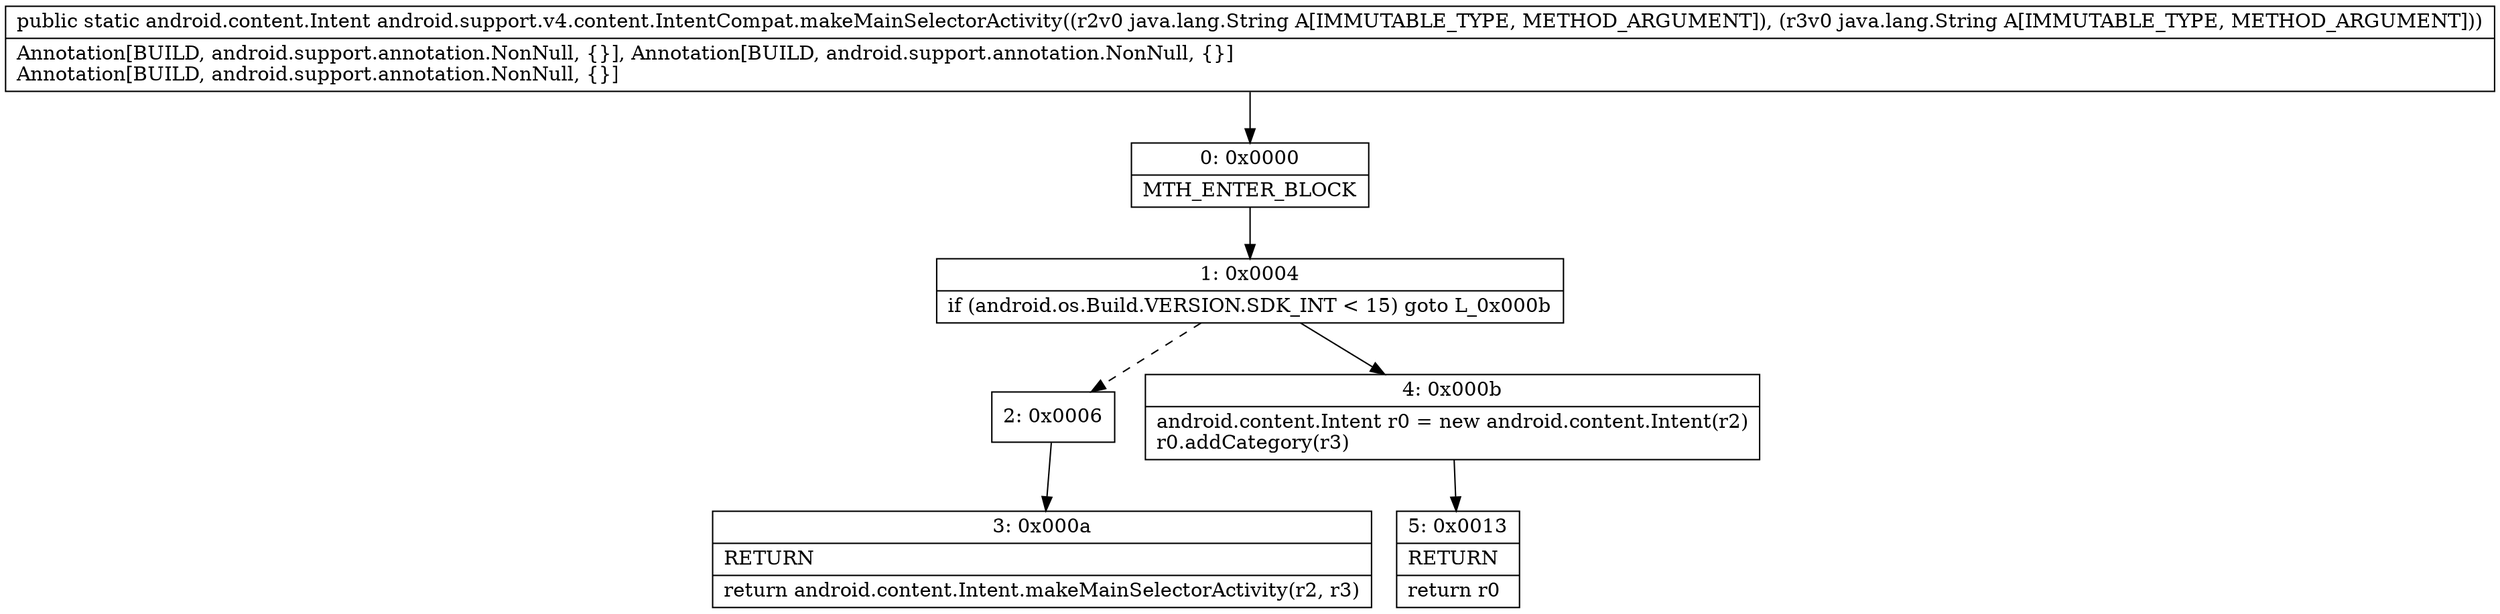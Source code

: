 digraph "CFG forandroid.support.v4.content.IntentCompat.makeMainSelectorActivity(Ljava\/lang\/String;Ljava\/lang\/String;)Landroid\/content\/Intent;" {
Node_0 [shape=record,label="{0\:\ 0x0000|MTH_ENTER_BLOCK\l}"];
Node_1 [shape=record,label="{1\:\ 0x0004|if (android.os.Build.VERSION.SDK_INT \< 15) goto L_0x000b\l}"];
Node_2 [shape=record,label="{2\:\ 0x0006}"];
Node_3 [shape=record,label="{3\:\ 0x000a|RETURN\l|return android.content.Intent.makeMainSelectorActivity(r2, r3)\l}"];
Node_4 [shape=record,label="{4\:\ 0x000b|android.content.Intent r0 = new android.content.Intent(r2)\lr0.addCategory(r3)\l}"];
Node_5 [shape=record,label="{5\:\ 0x0013|RETURN\l|return r0\l}"];
MethodNode[shape=record,label="{public static android.content.Intent android.support.v4.content.IntentCompat.makeMainSelectorActivity((r2v0 java.lang.String A[IMMUTABLE_TYPE, METHOD_ARGUMENT]), (r3v0 java.lang.String A[IMMUTABLE_TYPE, METHOD_ARGUMENT]))  | Annotation[BUILD, android.support.annotation.NonNull, \{\}], Annotation[BUILD, android.support.annotation.NonNull, \{\}]\lAnnotation[BUILD, android.support.annotation.NonNull, \{\}]\l}"];
MethodNode -> Node_0;
Node_0 -> Node_1;
Node_1 -> Node_2[style=dashed];
Node_1 -> Node_4;
Node_2 -> Node_3;
Node_4 -> Node_5;
}

